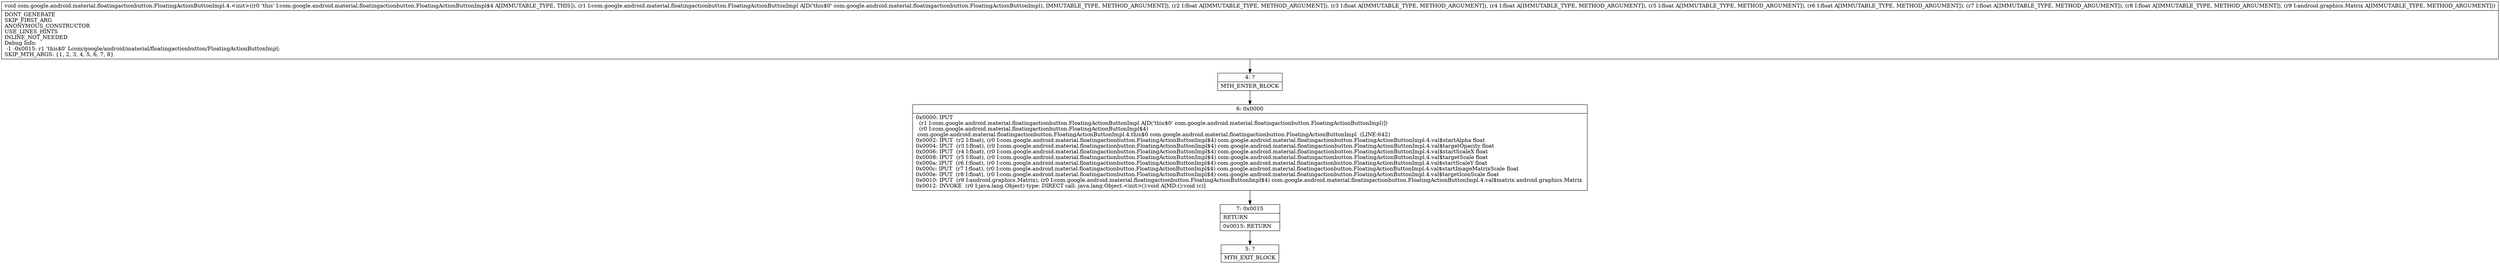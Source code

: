 digraph "CFG forcom.google.android.material.floatingactionbutton.FloatingActionButtonImpl.4.\<init\>(Lcom\/google\/android\/material\/floatingactionbutton\/FloatingActionButtonImpl;FFFFFFFLandroid\/graphics\/Matrix;)V" {
Node_4 [shape=record,label="{4\:\ ?|MTH_ENTER_BLOCK\l}"];
Node_6 [shape=record,label="{6\:\ 0x0000|0x0000: IPUT  \l  (r1 I:com.google.android.material.floatingactionbutton.FloatingActionButtonImpl A[D('this$0' com.google.android.material.floatingactionbutton.FloatingActionButtonImpl)])\l  (r0 I:com.google.android.material.floatingactionbutton.FloatingActionButtonImpl$4)\l com.google.android.material.floatingactionbutton.FloatingActionButtonImpl.4.this$0 com.google.android.material.floatingactionbutton.FloatingActionButtonImpl  (LINE:642)\l0x0002: IPUT  (r2 I:float), (r0 I:com.google.android.material.floatingactionbutton.FloatingActionButtonImpl$4) com.google.android.material.floatingactionbutton.FloatingActionButtonImpl.4.val$startAlpha float \l0x0004: IPUT  (r3 I:float), (r0 I:com.google.android.material.floatingactionbutton.FloatingActionButtonImpl$4) com.google.android.material.floatingactionbutton.FloatingActionButtonImpl.4.val$targetOpacity float \l0x0006: IPUT  (r4 I:float), (r0 I:com.google.android.material.floatingactionbutton.FloatingActionButtonImpl$4) com.google.android.material.floatingactionbutton.FloatingActionButtonImpl.4.val$startScaleX float \l0x0008: IPUT  (r5 I:float), (r0 I:com.google.android.material.floatingactionbutton.FloatingActionButtonImpl$4) com.google.android.material.floatingactionbutton.FloatingActionButtonImpl.4.val$targetScale float \l0x000a: IPUT  (r6 I:float), (r0 I:com.google.android.material.floatingactionbutton.FloatingActionButtonImpl$4) com.google.android.material.floatingactionbutton.FloatingActionButtonImpl.4.val$startScaleY float \l0x000c: IPUT  (r7 I:float), (r0 I:com.google.android.material.floatingactionbutton.FloatingActionButtonImpl$4) com.google.android.material.floatingactionbutton.FloatingActionButtonImpl.4.val$startImageMatrixScale float \l0x000e: IPUT  (r8 I:float), (r0 I:com.google.android.material.floatingactionbutton.FloatingActionButtonImpl$4) com.google.android.material.floatingactionbutton.FloatingActionButtonImpl.4.val$targetIconScale float \l0x0010: IPUT  (r9 I:android.graphics.Matrix), (r0 I:com.google.android.material.floatingactionbutton.FloatingActionButtonImpl$4) com.google.android.material.floatingactionbutton.FloatingActionButtonImpl.4.val$matrix android.graphics.Matrix \l0x0012: INVOKE  (r0 I:java.lang.Object) type: DIRECT call: java.lang.Object.\<init\>():void A[MD:():void (c)]\l}"];
Node_7 [shape=record,label="{7\:\ 0x0015|RETURN\l|0x0015: RETURN   \l}"];
Node_5 [shape=record,label="{5\:\ ?|MTH_EXIT_BLOCK\l}"];
MethodNode[shape=record,label="{void com.google.android.material.floatingactionbutton.FloatingActionButtonImpl.4.\<init\>((r0 'this' I:com.google.android.material.floatingactionbutton.FloatingActionButtonImpl$4 A[IMMUTABLE_TYPE, THIS]), (r1 I:com.google.android.material.floatingactionbutton.FloatingActionButtonImpl A[D('this$0' com.google.android.material.floatingactionbutton.FloatingActionButtonImpl), IMMUTABLE_TYPE, METHOD_ARGUMENT]), (r2 I:float A[IMMUTABLE_TYPE, METHOD_ARGUMENT]), (r3 I:float A[IMMUTABLE_TYPE, METHOD_ARGUMENT]), (r4 I:float A[IMMUTABLE_TYPE, METHOD_ARGUMENT]), (r5 I:float A[IMMUTABLE_TYPE, METHOD_ARGUMENT]), (r6 I:float A[IMMUTABLE_TYPE, METHOD_ARGUMENT]), (r7 I:float A[IMMUTABLE_TYPE, METHOD_ARGUMENT]), (r8 I:float A[IMMUTABLE_TYPE, METHOD_ARGUMENT]), (r9 I:android.graphics.Matrix A[IMMUTABLE_TYPE, METHOD_ARGUMENT]))  | DONT_GENERATE\lSKIP_FIRST_ARG\lANONYMOUS_CONSTRUCTOR\lUSE_LINES_HINTS\lINLINE_NOT_NEEDED\lDebug Info:\l  \-1 \-0x0015: r1 'this$0' Lcom\/google\/android\/material\/floatingactionbutton\/FloatingActionButtonImpl;\lSKIP_MTH_ARGS: \{1, 2, 3, 4, 5, 6, 7, 8\}\l}"];
MethodNode -> Node_4;Node_4 -> Node_6;
Node_6 -> Node_7;
Node_7 -> Node_5;
}

